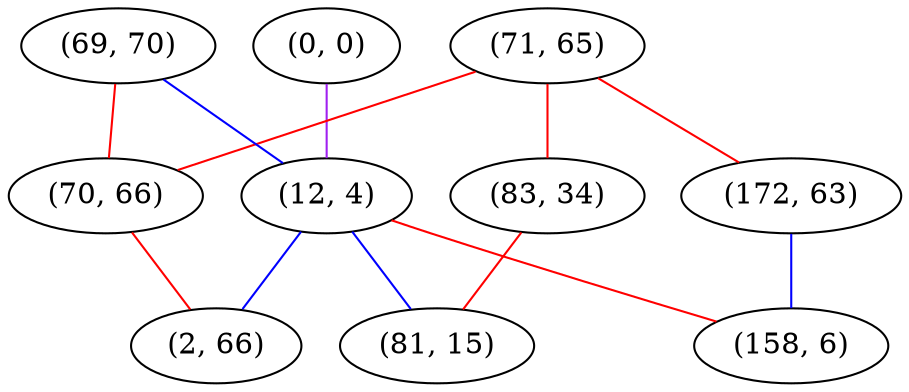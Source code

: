 graph "" {
"(0, 0)";
"(71, 65)";
"(69, 70)";
"(83, 34)";
"(12, 4)";
"(172, 63)";
"(70, 66)";
"(2, 66)";
"(158, 6)";
"(81, 15)";
"(0, 0)" -- "(12, 4)"  [color=purple, key=0, weight=4];
"(71, 65)" -- "(172, 63)"  [color=red, key=0, weight=1];
"(71, 65)" -- "(70, 66)"  [color=red, key=0, weight=1];
"(71, 65)" -- "(83, 34)"  [color=red, key=0, weight=1];
"(69, 70)" -- "(70, 66)"  [color=red, key=0, weight=1];
"(69, 70)" -- "(12, 4)"  [color=blue, key=0, weight=3];
"(83, 34)" -- "(81, 15)"  [color=red, key=0, weight=1];
"(12, 4)" -- "(81, 15)"  [color=blue, key=0, weight=3];
"(12, 4)" -- "(2, 66)"  [color=blue, key=0, weight=3];
"(12, 4)" -- "(158, 6)"  [color=red, key=0, weight=1];
"(172, 63)" -- "(158, 6)"  [color=blue, key=0, weight=3];
"(70, 66)" -- "(2, 66)"  [color=red, key=0, weight=1];
}
